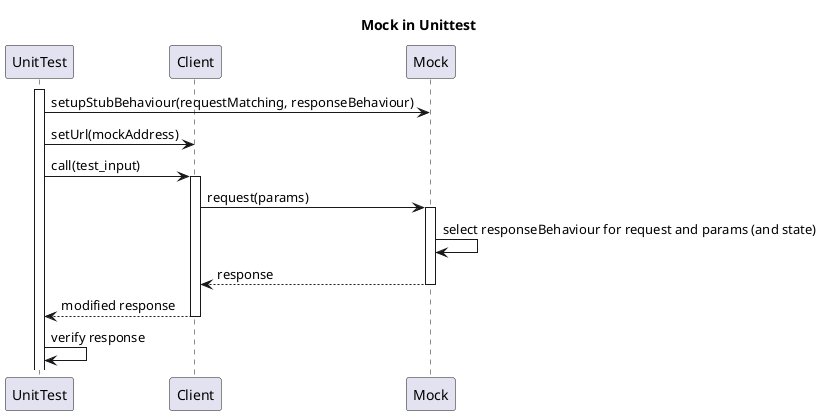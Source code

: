 @startuml
title Mock in Unittest

participant UnitTest
participant Client
participant Mock


activate UnitTest
UnitTest -> Mock: setupStubBehaviour(requestMatching, responseBehaviour)
UnitTest -> Client: setUrl(mockAddress)
UnitTest -> Client: call(test_input)
activate Client
Client->Mock: request(params)
activate Mock
Mock -> Mock: select responseBehaviour for request and params (and state)
Mock --> Client: response
deactivate Mock
Client --> UnitTest: modified response
deactivate Client
UnitTest -> UnitTest: verify response

@enduml
